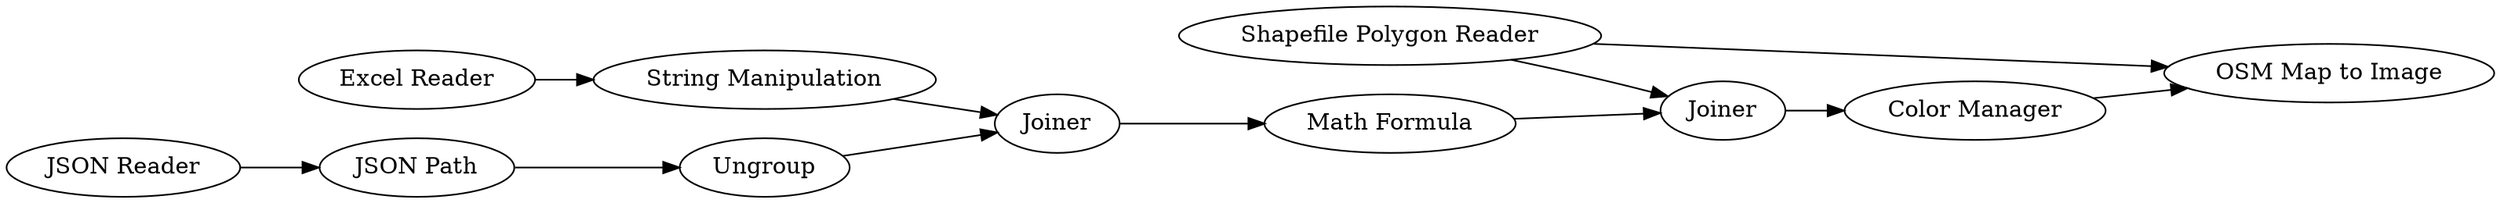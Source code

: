 digraph {
	811 [label="Color Manager"]
	815 [label="OSM Map to Image"]
	821 [label="JSON Reader"]
	828 [label=Joiner]
	829 [label="Excel Reader"]
	830 [label=Joiner]
	831 [label="Math Formula"]
	833 [label="String Manipulation"]
	837 [label="Shapefile Polygon Reader"]
	838 [label="JSON Path"]
	839 [label=Ungroup]
	811 -> 815
	821 -> 838
	828 -> 811
	829 -> 833
	830 -> 831
	831 -> 828
	833 -> 830
	837 -> 815
	837 -> 828
	838 -> 839
	839 -> 830
	rankdir=LR
}
